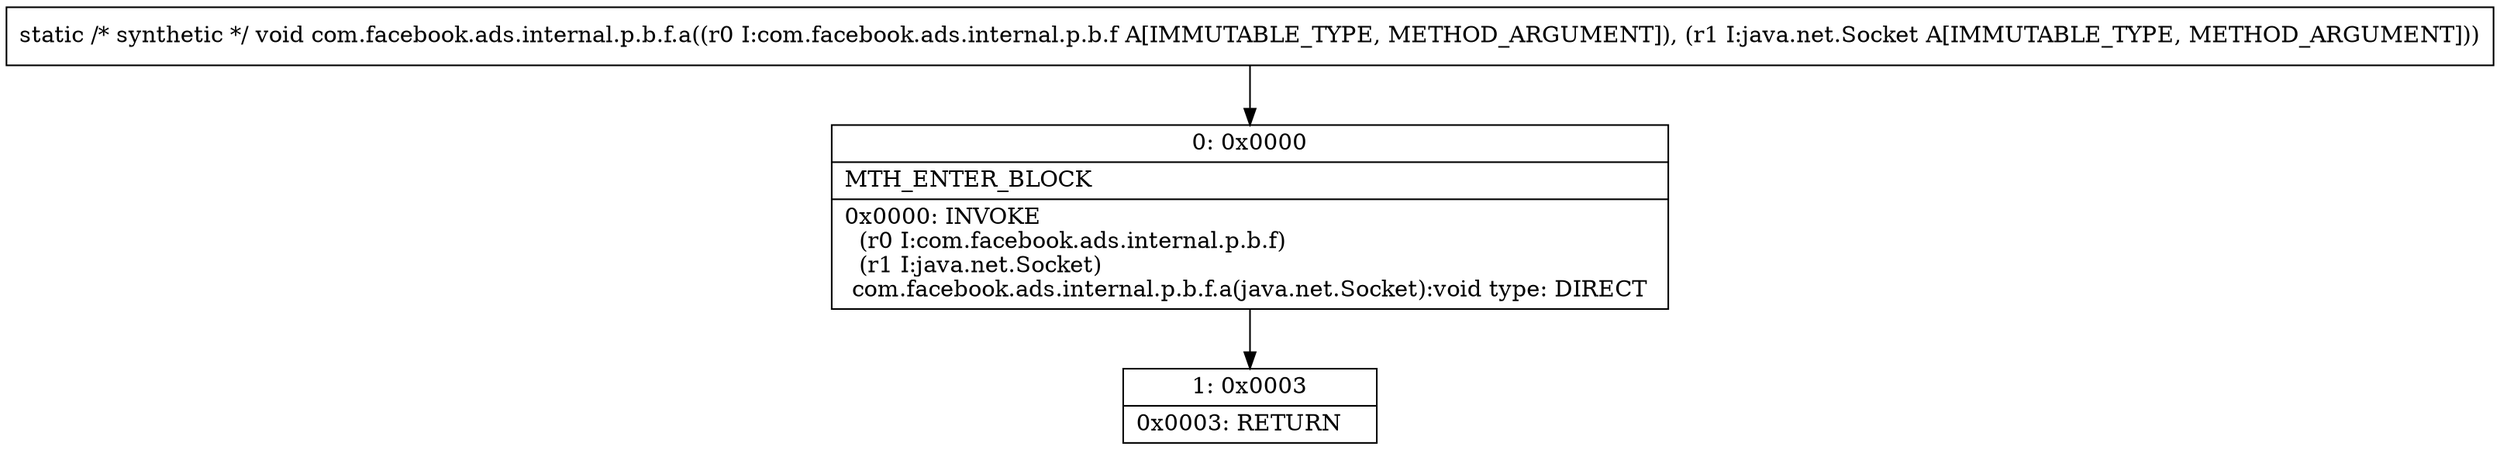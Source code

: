 digraph "CFG forcom.facebook.ads.internal.p.b.f.a(Lcom\/facebook\/ads\/internal\/p\/b\/f;Ljava\/net\/Socket;)V" {
Node_0 [shape=record,label="{0\:\ 0x0000|MTH_ENTER_BLOCK\l|0x0000: INVOKE  \l  (r0 I:com.facebook.ads.internal.p.b.f)\l  (r1 I:java.net.Socket)\l com.facebook.ads.internal.p.b.f.a(java.net.Socket):void type: DIRECT \l}"];
Node_1 [shape=record,label="{1\:\ 0x0003|0x0003: RETURN   \l}"];
MethodNode[shape=record,label="{static \/* synthetic *\/ void com.facebook.ads.internal.p.b.f.a((r0 I:com.facebook.ads.internal.p.b.f A[IMMUTABLE_TYPE, METHOD_ARGUMENT]), (r1 I:java.net.Socket A[IMMUTABLE_TYPE, METHOD_ARGUMENT])) }"];
MethodNode -> Node_0;
Node_0 -> Node_1;
}

